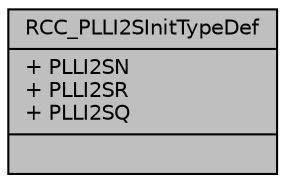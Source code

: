 digraph "RCC_PLLI2SInitTypeDef"
{
  edge [fontname="Helvetica",fontsize="10",labelfontname="Helvetica",labelfontsize="10"];
  node [fontname="Helvetica",fontsize="10",shape=record];
  Node1 [label="{RCC_PLLI2SInitTypeDef\n|+ PLLI2SN\l+ PLLI2SR\l+ PLLI2SQ\l|}",height=0.2,width=0.4,color="black", fillcolor="grey75", style="filled", fontcolor="black"];
}
